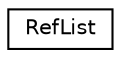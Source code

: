 digraph "类继承关系图"
{
 // INTERACTIVE_SVG=YES
 // LATEX_PDF_SIZE
  edge [fontname="Helvetica",fontsize="10",labelfontname="Helvetica",labelfontsize="10"];
  node [fontname="Helvetica",fontsize="10",shape=record];
  rankdir="LR";
  Node0 [label="RefList",height=0.2,width=0.4,color="black", fillcolor="white", style="filled",URL="$d7/de8/class_ref_list.html",tooltip="List of cross-referenced items"];
}
